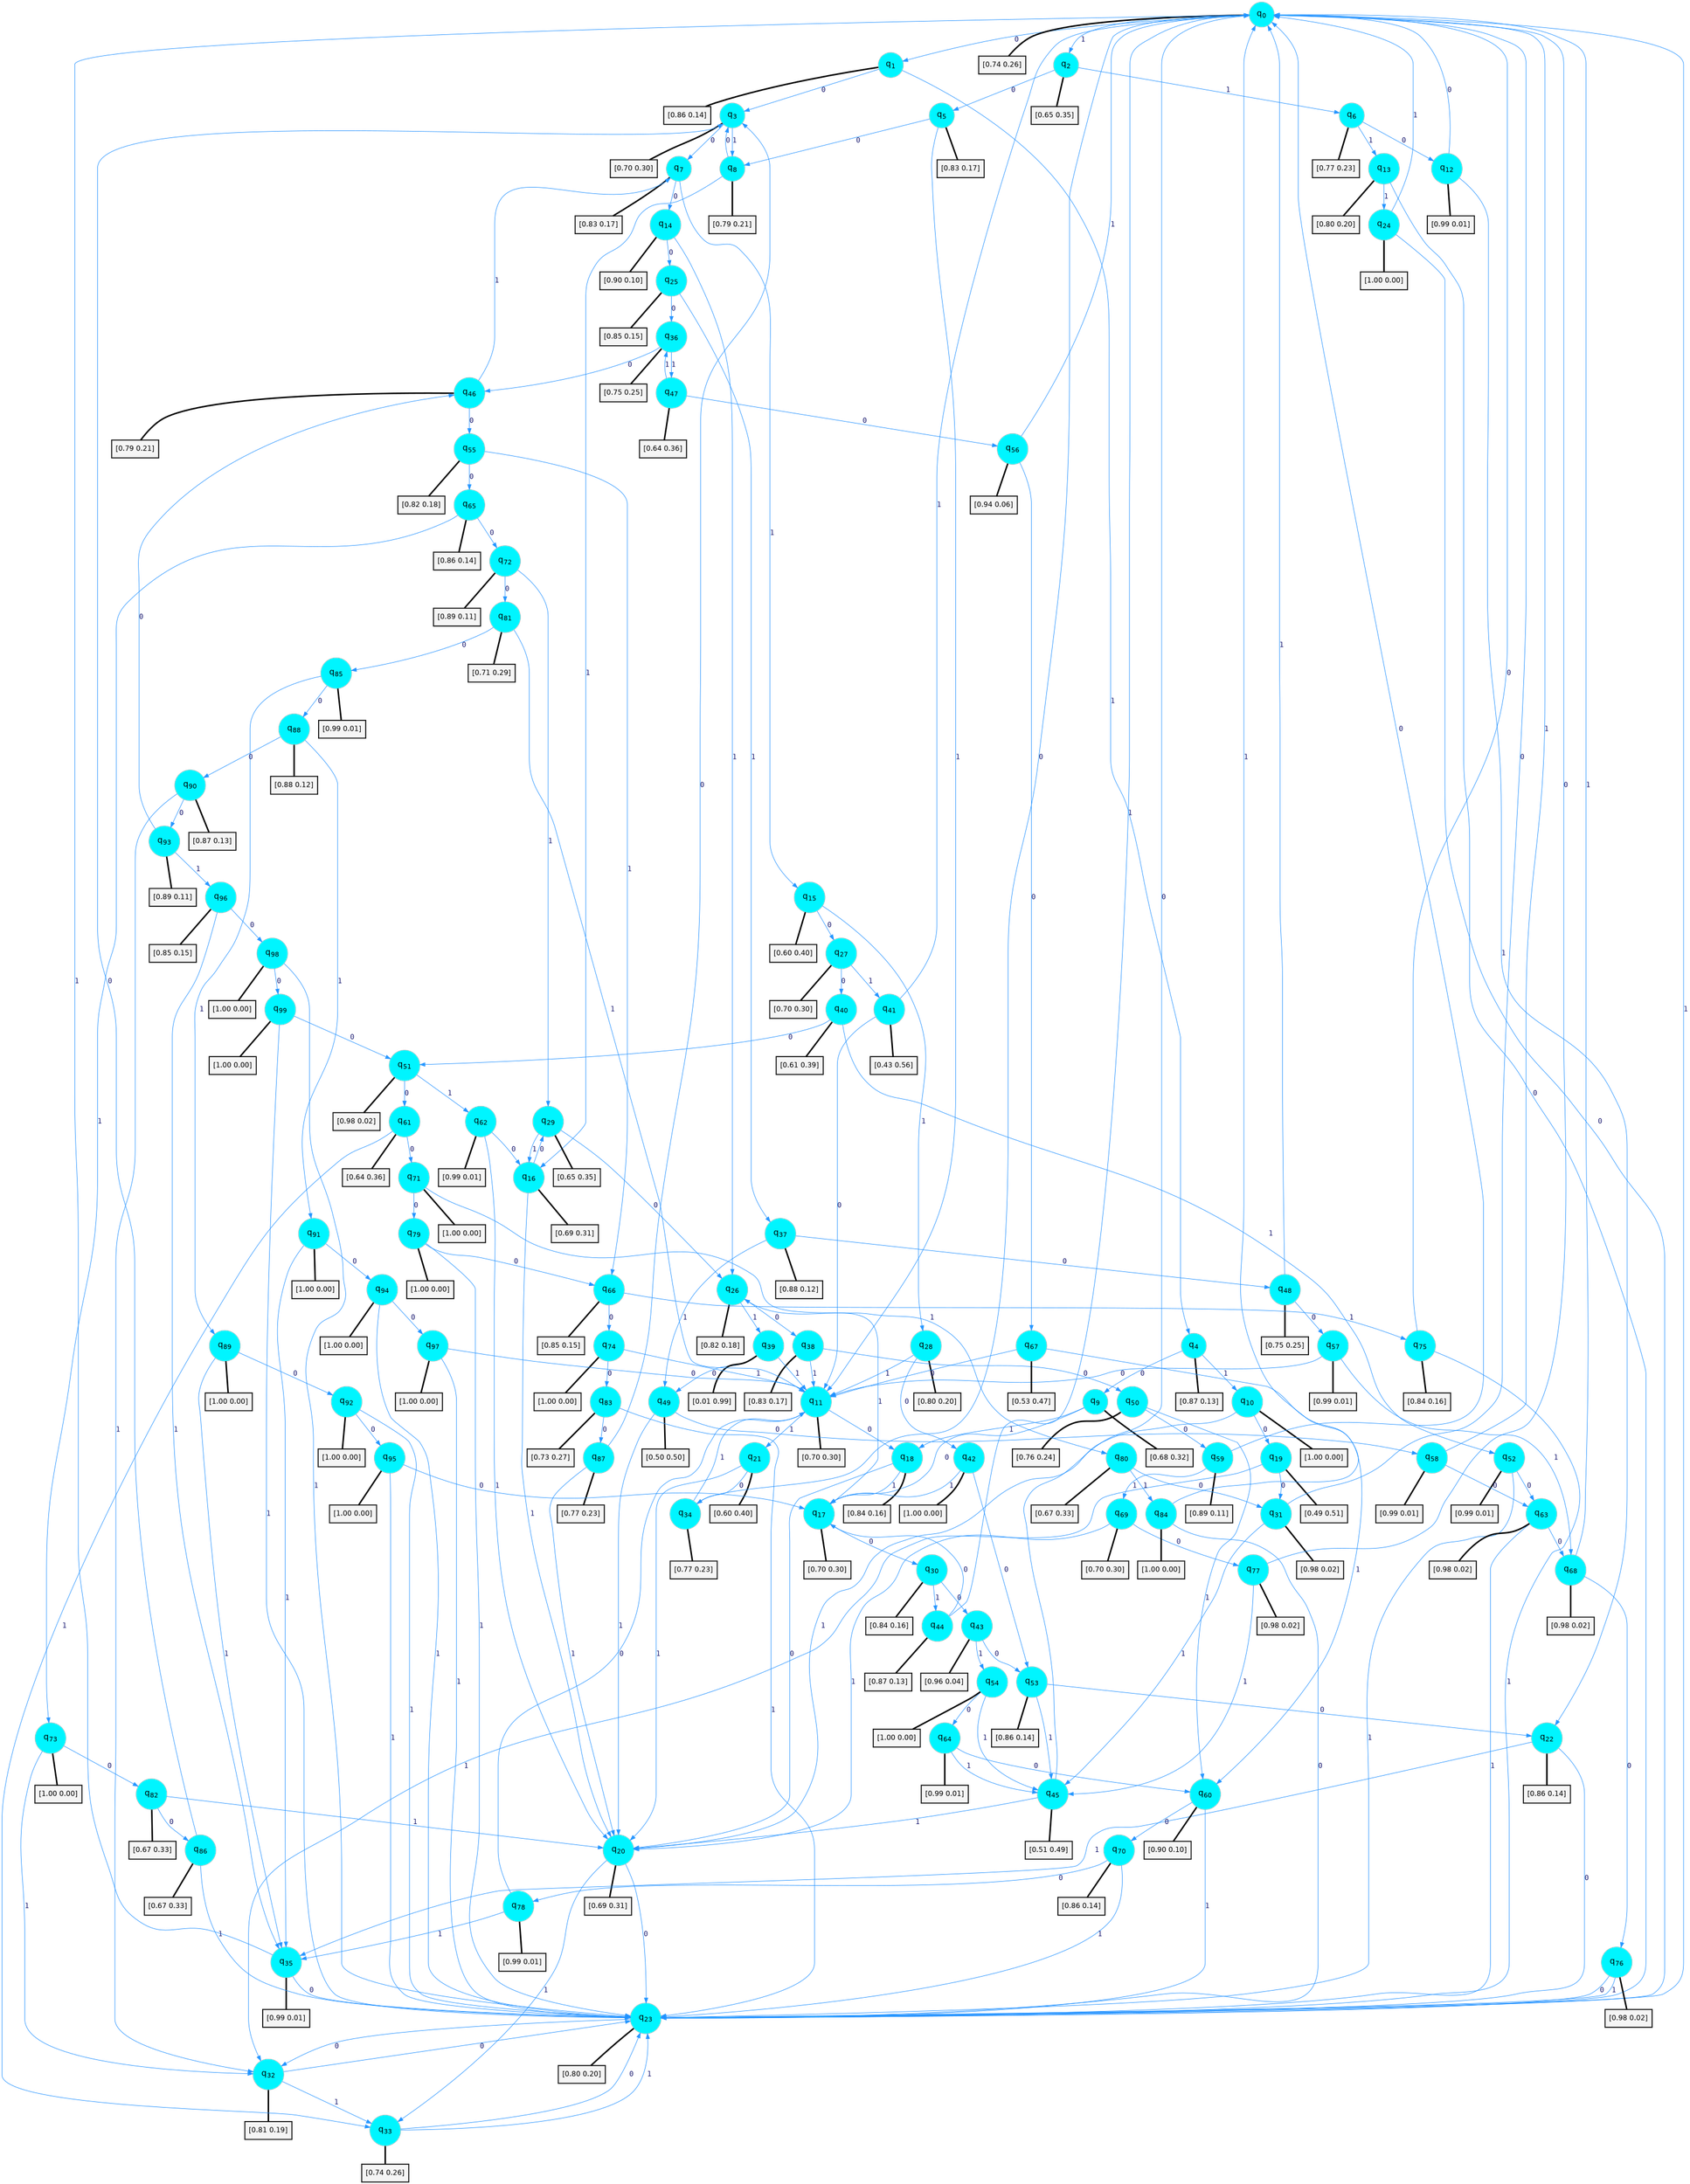 digraph G {
graph [
bgcolor=transparent, dpi=300, rankdir=TD, size="40,25"];
node [
color=gray, fillcolor=turquoise1, fontcolor=black, fontname=Helvetica, fontsize=16, fontweight=bold, shape=circle, style=filled];
edge [
arrowsize=1, color=dodgerblue1, fontcolor=midnightblue, fontname=courier, fontweight=bold, penwidth=1, style=solid, weight=20];
0[label=<q<SUB>0</SUB>>];
1[label=<q<SUB>1</SUB>>];
2[label=<q<SUB>2</SUB>>];
3[label=<q<SUB>3</SUB>>];
4[label=<q<SUB>4</SUB>>];
5[label=<q<SUB>5</SUB>>];
6[label=<q<SUB>6</SUB>>];
7[label=<q<SUB>7</SUB>>];
8[label=<q<SUB>8</SUB>>];
9[label=<q<SUB>9</SUB>>];
10[label=<q<SUB>10</SUB>>];
11[label=<q<SUB>11</SUB>>];
12[label=<q<SUB>12</SUB>>];
13[label=<q<SUB>13</SUB>>];
14[label=<q<SUB>14</SUB>>];
15[label=<q<SUB>15</SUB>>];
16[label=<q<SUB>16</SUB>>];
17[label=<q<SUB>17</SUB>>];
18[label=<q<SUB>18</SUB>>];
19[label=<q<SUB>19</SUB>>];
20[label=<q<SUB>20</SUB>>];
21[label=<q<SUB>21</SUB>>];
22[label=<q<SUB>22</SUB>>];
23[label=<q<SUB>23</SUB>>];
24[label=<q<SUB>24</SUB>>];
25[label=<q<SUB>25</SUB>>];
26[label=<q<SUB>26</SUB>>];
27[label=<q<SUB>27</SUB>>];
28[label=<q<SUB>28</SUB>>];
29[label=<q<SUB>29</SUB>>];
30[label=<q<SUB>30</SUB>>];
31[label=<q<SUB>31</SUB>>];
32[label=<q<SUB>32</SUB>>];
33[label=<q<SUB>33</SUB>>];
34[label=<q<SUB>34</SUB>>];
35[label=<q<SUB>35</SUB>>];
36[label=<q<SUB>36</SUB>>];
37[label=<q<SUB>37</SUB>>];
38[label=<q<SUB>38</SUB>>];
39[label=<q<SUB>39</SUB>>];
40[label=<q<SUB>40</SUB>>];
41[label=<q<SUB>41</SUB>>];
42[label=<q<SUB>42</SUB>>];
43[label=<q<SUB>43</SUB>>];
44[label=<q<SUB>44</SUB>>];
45[label=<q<SUB>45</SUB>>];
46[label=<q<SUB>46</SUB>>];
47[label=<q<SUB>47</SUB>>];
48[label=<q<SUB>48</SUB>>];
49[label=<q<SUB>49</SUB>>];
50[label=<q<SUB>50</SUB>>];
51[label=<q<SUB>51</SUB>>];
52[label=<q<SUB>52</SUB>>];
53[label=<q<SUB>53</SUB>>];
54[label=<q<SUB>54</SUB>>];
55[label=<q<SUB>55</SUB>>];
56[label=<q<SUB>56</SUB>>];
57[label=<q<SUB>57</SUB>>];
58[label=<q<SUB>58</SUB>>];
59[label=<q<SUB>59</SUB>>];
60[label=<q<SUB>60</SUB>>];
61[label=<q<SUB>61</SUB>>];
62[label=<q<SUB>62</SUB>>];
63[label=<q<SUB>63</SUB>>];
64[label=<q<SUB>64</SUB>>];
65[label=<q<SUB>65</SUB>>];
66[label=<q<SUB>66</SUB>>];
67[label=<q<SUB>67</SUB>>];
68[label=<q<SUB>68</SUB>>];
69[label=<q<SUB>69</SUB>>];
70[label=<q<SUB>70</SUB>>];
71[label=<q<SUB>71</SUB>>];
72[label=<q<SUB>72</SUB>>];
73[label=<q<SUB>73</SUB>>];
74[label=<q<SUB>74</SUB>>];
75[label=<q<SUB>75</SUB>>];
76[label=<q<SUB>76</SUB>>];
77[label=<q<SUB>77</SUB>>];
78[label=<q<SUB>78</SUB>>];
79[label=<q<SUB>79</SUB>>];
80[label=<q<SUB>80</SUB>>];
81[label=<q<SUB>81</SUB>>];
82[label=<q<SUB>82</SUB>>];
83[label=<q<SUB>83</SUB>>];
84[label=<q<SUB>84</SUB>>];
85[label=<q<SUB>85</SUB>>];
86[label=<q<SUB>86</SUB>>];
87[label=<q<SUB>87</SUB>>];
88[label=<q<SUB>88</SUB>>];
89[label=<q<SUB>89</SUB>>];
90[label=<q<SUB>90</SUB>>];
91[label=<q<SUB>91</SUB>>];
92[label=<q<SUB>92</SUB>>];
93[label=<q<SUB>93</SUB>>];
94[label=<q<SUB>94</SUB>>];
95[label=<q<SUB>95</SUB>>];
96[label=<q<SUB>96</SUB>>];
97[label=<q<SUB>97</SUB>>];
98[label=<q<SUB>98</SUB>>];
99[label=<q<SUB>99</SUB>>];
100[label="[0.74 0.26]", shape=box,fontcolor=black, fontname=Helvetica, fontsize=14, penwidth=2, fillcolor=whitesmoke,color=black];
101[label="[0.86 0.14]", shape=box,fontcolor=black, fontname=Helvetica, fontsize=14, penwidth=2, fillcolor=whitesmoke,color=black];
102[label="[0.65 0.35]", shape=box,fontcolor=black, fontname=Helvetica, fontsize=14, penwidth=2, fillcolor=whitesmoke,color=black];
103[label="[0.70 0.30]", shape=box,fontcolor=black, fontname=Helvetica, fontsize=14, penwidth=2, fillcolor=whitesmoke,color=black];
104[label="[0.87 0.13]", shape=box,fontcolor=black, fontname=Helvetica, fontsize=14, penwidth=2, fillcolor=whitesmoke,color=black];
105[label="[0.83 0.17]", shape=box,fontcolor=black, fontname=Helvetica, fontsize=14, penwidth=2, fillcolor=whitesmoke,color=black];
106[label="[0.77 0.23]", shape=box,fontcolor=black, fontname=Helvetica, fontsize=14, penwidth=2, fillcolor=whitesmoke,color=black];
107[label="[0.83 0.17]", shape=box,fontcolor=black, fontname=Helvetica, fontsize=14, penwidth=2, fillcolor=whitesmoke,color=black];
108[label="[0.79 0.21]", shape=box,fontcolor=black, fontname=Helvetica, fontsize=14, penwidth=2, fillcolor=whitesmoke,color=black];
109[label="[0.68 0.32]", shape=box,fontcolor=black, fontname=Helvetica, fontsize=14, penwidth=2, fillcolor=whitesmoke,color=black];
110[label="[1.00 0.00]", shape=box,fontcolor=black, fontname=Helvetica, fontsize=14, penwidth=2, fillcolor=whitesmoke,color=black];
111[label="[0.70 0.30]", shape=box,fontcolor=black, fontname=Helvetica, fontsize=14, penwidth=2, fillcolor=whitesmoke,color=black];
112[label="[0.99 0.01]", shape=box,fontcolor=black, fontname=Helvetica, fontsize=14, penwidth=2, fillcolor=whitesmoke,color=black];
113[label="[0.80 0.20]", shape=box,fontcolor=black, fontname=Helvetica, fontsize=14, penwidth=2, fillcolor=whitesmoke,color=black];
114[label="[0.90 0.10]", shape=box,fontcolor=black, fontname=Helvetica, fontsize=14, penwidth=2, fillcolor=whitesmoke,color=black];
115[label="[0.60 0.40]", shape=box,fontcolor=black, fontname=Helvetica, fontsize=14, penwidth=2, fillcolor=whitesmoke,color=black];
116[label="[0.69 0.31]", shape=box,fontcolor=black, fontname=Helvetica, fontsize=14, penwidth=2, fillcolor=whitesmoke,color=black];
117[label="[0.70 0.30]", shape=box,fontcolor=black, fontname=Helvetica, fontsize=14, penwidth=2, fillcolor=whitesmoke,color=black];
118[label="[0.84 0.16]", shape=box,fontcolor=black, fontname=Helvetica, fontsize=14, penwidth=2, fillcolor=whitesmoke,color=black];
119[label="[0.49 0.51]", shape=box,fontcolor=black, fontname=Helvetica, fontsize=14, penwidth=2, fillcolor=whitesmoke,color=black];
120[label="[0.69 0.31]", shape=box,fontcolor=black, fontname=Helvetica, fontsize=14, penwidth=2, fillcolor=whitesmoke,color=black];
121[label="[0.60 0.40]", shape=box,fontcolor=black, fontname=Helvetica, fontsize=14, penwidth=2, fillcolor=whitesmoke,color=black];
122[label="[0.86 0.14]", shape=box,fontcolor=black, fontname=Helvetica, fontsize=14, penwidth=2, fillcolor=whitesmoke,color=black];
123[label="[0.80 0.20]", shape=box,fontcolor=black, fontname=Helvetica, fontsize=14, penwidth=2, fillcolor=whitesmoke,color=black];
124[label="[1.00 0.00]", shape=box,fontcolor=black, fontname=Helvetica, fontsize=14, penwidth=2, fillcolor=whitesmoke,color=black];
125[label="[0.85 0.15]", shape=box,fontcolor=black, fontname=Helvetica, fontsize=14, penwidth=2, fillcolor=whitesmoke,color=black];
126[label="[0.82 0.18]", shape=box,fontcolor=black, fontname=Helvetica, fontsize=14, penwidth=2, fillcolor=whitesmoke,color=black];
127[label="[0.70 0.30]", shape=box,fontcolor=black, fontname=Helvetica, fontsize=14, penwidth=2, fillcolor=whitesmoke,color=black];
128[label="[0.80 0.20]", shape=box,fontcolor=black, fontname=Helvetica, fontsize=14, penwidth=2, fillcolor=whitesmoke,color=black];
129[label="[0.65 0.35]", shape=box,fontcolor=black, fontname=Helvetica, fontsize=14, penwidth=2, fillcolor=whitesmoke,color=black];
130[label="[0.84 0.16]", shape=box,fontcolor=black, fontname=Helvetica, fontsize=14, penwidth=2, fillcolor=whitesmoke,color=black];
131[label="[0.98 0.02]", shape=box,fontcolor=black, fontname=Helvetica, fontsize=14, penwidth=2, fillcolor=whitesmoke,color=black];
132[label="[0.81 0.19]", shape=box,fontcolor=black, fontname=Helvetica, fontsize=14, penwidth=2, fillcolor=whitesmoke,color=black];
133[label="[0.74 0.26]", shape=box,fontcolor=black, fontname=Helvetica, fontsize=14, penwidth=2, fillcolor=whitesmoke,color=black];
134[label="[0.77 0.23]", shape=box,fontcolor=black, fontname=Helvetica, fontsize=14, penwidth=2, fillcolor=whitesmoke,color=black];
135[label="[0.99 0.01]", shape=box,fontcolor=black, fontname=Helvetica, fontsize=14, penwidth=2, fillcolor=whitesmoke,color=black];
136[label="[0.75 0.25]", shape=box,fontcolor=black, fontname=Helvetica, fontsize=14, penwidth=2, fillcolor=whitesmoke,color=black];
137[label="[0.88 0.12]", shape=box,fontcolor=black, fontname=Helvetica, fontsize=14, penwidth=2, fillcolor=whitesmoke,color=black];
138[label="[0.83 0.17]", shape=box,fontcolor=black, fontname=Helvetica, fontsize=14, penwidth=2, fillcolor=whitesmoke,color=black];
139[label="[0.01 0.99]", shape=box,fontcolor=black, fontname=Helvetica, fontsize=14, penwidth=2, fillcolor=whitesmoke,color=black];
140[label="[0.61 0.39]", shape=box,fontcolor=black, fontname=Helvetica, fontsize=14, penwidth=2, fillcolor=whitesmoke,color=black];
141[label="[0.43 0.56]", shape=box,fontcolor=black, fontname=Helvetica, fontsize=14, penwidth=2, fillcolor=whitesmoke,color=black];
142[label="[1.00 0.00]", shape=box,fontcolor=black, fontname=Helvetica, fontsize=14, penwidth=2, fillcolor=whitesmoke,color=black];
143[label="[0.96 0.04]", shape=box,fontcolor=black, fontname=Helvetica, fontsize=14, penwidth=2, fillcolor=whitesmoke,color=black];
144[label="[0.87 0.13]", shape=box,fontcolor=black, fontname=Helvetica, fontsize=14, penwidth=2, fillcolor=whitesmoke,color=black];
145[label="[0.51 0.49]", shape=box,fontcolor=black, fontname=Helvetica, fontsize=14, penwidth=2, fillcolor=whitesmoke,color=black];
146[label="[0.79 0.21]", shape=box,fontcolor=black, fontname=Helvetica, fontsize=14, penwidth=2, fillcolor=whitesmoke,color=black];
147[label="[0.64 0.36]", shape=box,fontcolor=black, fontname=Helvetica, fontsize=14, penwidth=2, fillcolor=whitesmoke,color=black];
148[label="[0.75 0.25]", shape=box,fontcolor=black, fontname=Helvetica, fontsize=14, penwidth=2, fillcolor=whitesmoke,color=black];
149[label="[0.50 0.50]", shape=box,fontcolor=black, fontname=Helvetica, fontsize=14, penwidth=2, fillcolor=whitesmoke,color=black];
150[label="[0.76 0.24]", shape=box,fontcolor=black, fontname=Helvetica, fontsize=14, penwidth=2, fillcolor=whitesmoke,color=black];
151[label="[0.98 0.02]", shape=box,fontcolor=black, fontname=Helvetica, fontsize=14, penwidth=2, fillcolor=whitesmoke,color=black];
152[label="[0.99 0.01]", shape=box,fontcolor=black, fontname=Helvetica, fontsize=14, penwidth=2, fillcolor=whitesmoke,color=black];
153[label="[0.86 0.14]", shape=box,fontcolor=black, fontname=Helvetica, fontsize=14, penwidth=2, fillcolor=whitesmoke,color=black];
154[label="[1.00 0.00]", shape=box,fontcolor=black, fontname=Helvetica, fontsize=14, penwidth=2, fillcolor=whitesmoke,color=black];
155[label="[0.82 0.18]", shape=box,fontcolor=black, fontname=Helvetica, fontsize=14, penwidth=2, fillcolor=whitesmoke,color=black];
156[label="[0.94 0.06]", shape=box,fontcolor=black, fontname=Helvetica, fontsize=14, penwidth=2, fillcolor=whitesmoke,color=black];
157[label="[0.99 0.01]", shape=box,fontcolor=black, fontname=Helvetica, fontsize=14, penwidth=2, fillcolor=whitesmoke,color=black];
158[label="[0.99 0.01]", shape=box,fontcolor=black, fontname=Helvetica, fontsize=14, penwidth=2, fillcolor=whitesmoke,color=black];
159[label="[0.89 0.11]", shape=box,fontcolor=black, fontname=Helvetica, fontsize=14, penwidth=2, fillcolor=whitesmoke,color=black];
160[label="[0.90 0.10]", shape=box,fontcolor=black, fontname=Helvetica, fontsize=14, penwidth=2, fillcolor=whitesmoke,color=black];
161[label="[0.64 0.36]", shape=box,fontcolor=black, fontname=Helvetica, fontsize=14, penwidth=2, fillcolor=whitesmoke,color=black];
162[label="[0.99 0.01]", shape=box,fontcolor=black, fontname=Helvetica, fontsize=14, penwidth=2, fillcolor=whitesmoke,color=black];
163[label="[0.98 0.02]", shape=box,fontcolor=black, fontname=Helvetica, fontsize=14, penwidth=2, fillcolor=whitesmoke,color=black];
164[label="[0.99 0.01]", shape=box,fontcolor=black, fontname=Helvetica, fontsize=14, penwidth=2, fillcolor=whitesmoke,color=black];
165[label="[0.86 0.14]", shape=box,fontcolor=black, fontname=Helvetica, fontsize=14, penwidth=2, fillcolor=whitesmoke,color=black];
166[label="[0.85 0.15]", shape=box,fontcolor=black, fontname=Helvetica, fontsize=14, penwidth=2, fillcolor=whitesmoke,color=black];
167[label="[0.53 0.47]", shape=box,fontcolor=black, fontname=Helvetica, fontsize=14, penwidth=2, fillcolor=whitesmoke,color=black];
168[label="[0.98 0.02]", shape=box,fontcolor=black, fontname=Helvetica, fontsize=14, penwidth=2, fillcolor=whitesmoke,color=black];
169[label="[0.70 0.30]", shape=box,fontcolor=black, fontname=Helvetica, fontsize=14, penwidth=2, fillcolor=whitesmoke,color=black];
170[label="[0.86 0.14]", shape=box,fontcolor=black, fontname=Helvetica, fontsize=14, penwidth=2, fillcolor=whitesmoke,color=black];
171[label="[1.00 0.00]", shape=box,fontcolor=black, fontname=Helvetica, fontsize=14, penwidth=2, fillcolor=whitesmoke,color=black];
172[label="[0.89 0.11]", shape=box,fontcolor=black, fontname=Helvetica, fontsize=14, penwidth=2, fillcolor=whitesmoke,color=black];
173[label="[1.00 0.00]", shape=box,fontcolor=black, fontname=Helvetica, fontsize=14, penwidth=2, fillcolor=whitesmoke,color=black];
174[label="[1.00 0.00]", shape=box,fontcolor=black, fontname=Helvetica, fontsize=14, penwidth=2, fillcolor=whitesmoke,color=black];
175[label="[0.84 0.16]", shape=box,fontcolor=black, fontname=Helvetica, fontsize=14, penwidth=2, fillcolor=whitesmoke,color=black];
176[label="[0.98 0.02]", shape=box,fontcolor=black, fontname=Helvetica, fontsize=14, penwidth=2, fillcolor=whitesmoke,color=black];
177[label="[0.98 0.02]", shape=box,fontcolor=black, fontname=Helvetica, fontsize=14, penwidth=2, fillcolor=whitesmoke,color=black];
178[label="[0.99 0.01]", shape=box,fontcolor=black, fontname=Helvetica, fontsize=14, penwidth=2, fillcolor=whitesmoke,color=black];
179[label="[1.00 0.00]", shape=box,fontcolor=black, fontname=Helvetica, fontsize=14, penwidth=2, fillcolor=whitesmoke,color=black];
180[label="[0.67 0.33]", shape=box,fontcolor=black, fontname=Helvetica, fontsize=14, penwidth=2, fillcolor=whitesmoke,color=black];
181[label="[0.71 0.29]", shape=box,fontcolor=black, fontname=Helvetica, fontsize=14, penwidth=2, fillcolor=whitesmoke,color=black];
182[label="[0.67 0.33]", shape=box,fontcolor=black, fontname=Helvetica, fontsize=14, penwidth=2, fillcolor=whitesmoke,color=black];
183[label="[0.73 0.27]", shape=box,fontcolor=black, fontname=Helvetica, fontsize=14, penwidth=2, fillcolor=whitesmoke,color=black];
184[label="[1.00 0.00]", shape=box,fontcolor=black, fontname=Helvetica, fontsize=14, penwidth=2, fillcolor=whitesmoke,color=black];
185[label="[0.99 0.01]", shape=box,fontcolor=black, fontname=Helvetica, fontsize=14, penwidth=2, fillcolor=whitesmoke,color=black];
186[label="[0.67 0.33]", shape=box,fontcolor=black, fontname=Helvetica, fontsize=14, penwidth=2, fillcolor=whitesmoke,color=black];
187[label="[0.77 0.23]", shape=box,fontcolor=black, fontname=Helvetica, fontsize=14, penwidth=2, fillcolor=whitesmoke,color=black];
188[label="[0.88 0.12]", shape=box,fontcolor=black, fontname=Helvetica, fontsize=14, penwidth=2, fillcolor=whitesmoke,color=black];
189[label="[1.00 0.00]", shape=box,fontcolor=black, fontname=Helvetica, fontsize=14, penwidth=2, fillcolor=whitesmoke,color=black];
190[label="[0.87 0.13]", shape=box,fontcolor=black, fontname=Helvetica, fontsize=14, penwidth=2, fillcolor=whitesmoke,color=black];
191[label="[1.00 0.00]", shape=box,fontcolor=black, fontname=Helvetica, fontsize=14, penwidth=2, fillcolor=whitesmoke,color=black];
192[label="[1.00 0.00]", shape=box,fontcolor=black, fontname=Helvetica, fontsize=14, penwidth=2, fillcolor=whitesmoke,color=black];
193[label="[0.89 0.11]", shape=box,fontcolor=black, fontname=Helvetica, fontsize=14, penwidth=2, fillcolor=whitesmoke,color=black];
194[label="[1.00 0.00]", shape=box,fontcolor=black, fontname=Helvetica, fontsize=14, penwidth=2, fillcolor=whitesmoke,color=black];
195[label="[1.00 0.00]", shape=box,fontcolor=black, fontname=Helvetica, fontsize=14, penwidth=2, fillcolor=whitesmoke,color=black];
196[label="[0.85 0.15]", shape=box,fontcolor=black, fontname=Helvetica, fontsize=14, penwidth=2, fillcolor=whitesmoke,color=black];
197[label="[1.00 0.00]", shape=box,fontcolor=black, fontname=Helvetica, fontsize=14, penwidth=2, fillcolor=whitesmoke,color=black];
198[label="[1.00 0.00]", shape=box,fontcolor=black, fontname=Helvetica, fontsize=14, penwidth=2, fillcolor=whitesmoke,color=black];
199[label="[1.00 0.00]", shape=box,fontcolor=black, fontname=Helvetica, fontsize=14, penwidth=2, fillcolor=whitesmoke,color=black];
0->1 [label=0];
0->2 [label=1];
0->100 [arrowhead=none, penwidth=3,color=black];
1->3 [label=0];
1->4 [label=1];
1->101 [arrowhead=none, penwidth=3,color=black];
2->5 [label=0];
2->6 [label=1];
2->102 [arrowhead=none, penwidth=3,color=black];
3->7 [label=0];
3->8 [label=1];
3->103 [arrowhead=none, penwidth=3,color=black];
4->9 [label=0];
4->10 [label=1];
4->104 [arrowhead=none, penwidth=3,color=black];
5->8 [label=0];
5->11 [label=1];
5->105 [arrowhead=none, penwidth=3,color=black];
6->12 [label=0];
6->13 [label=1];
6->106 [arrowhead=none, penwidth=3,color=black];
7->14 [label=0];
7->15 [label=1];
7->107 [arrowhead=none, penwidth=3,color=black];
8->3 [label=0];
8->16 [label=1];
8->108 [arrowhead=none, penwidth=3,color=black];
9->17 [label=0];
9->18 [label=1];
9->109 [arrowhead=none, penwidth=3,color=black];
10->19 [label=0];
10->20 [label=1];
10->110 [arrowhead=none, penwidth=3,color=black];
11->18 [label=0];
11->21 [label=1];
11->111 [arrowhead=none, penwidth=3,color=black];
12->0 [label=0];
12->22 [label=1];
12->112 [arrowhead=none, penwidth=3,color=black];
13->23 [label=0];
13->24 [label=1];
13->113 [arrowhead=none, penwidth=3,color=black];
14->25 [label=0];
14->26 [label=1];
14->114 [arrowhead=none, penwidth=3,color=black];
15->27 [label=0];
15->28 [label=1];
15->115 [arrowhead=none, penwidth=3,color=black];
16->29 [label=0];
16->20 [label=1];
16->116 [arrowhead=none, penwidth=3,color=black];
17->30 [label=0];
17->26 [label=1];
17->117 [arrowhead=none, penwidth=3,color=black];
18->20 [label=0];
18->17 [label=1];
18->118 [arrowhead=none, penwidth=3,color=black];
19->31 [label=0];
19->32 [label=1];
19->119 [arrowhead=none, penwidth=3,color=black];
20->23 [label=0];
20->33 [label=1];
20->120 [arrowhead=none, penwidth=3,color=black];
21->34 [label=0];
21->20 [label=1];
21->121 [arrowhead=none, penwidth=3,color=black];
22->23 [label=0];
22->35 [label=1];
22->122 [arrowhead=none, penwidth=3,color=black];
23->32 [label=0];
23->0 [label=1];
23->123 [arrowhead=none, penwidth=3,color=black];
24->23 [label=0];
24->0 [label=1];
24->124 [arrowhead=none, penwidth=3,color=black];
25->36 [label=0];
25->37 [label=1];
25->125 [arrowhead=none, penwidth=3,color=black];
26->38 [label=0];
26->39 [label=1];
26->126 [arrowhead=none, penwidth=3,color=black];
27->40 [label=0];
27->41 [label=1];
27->127 [arrowhead=none, penwidth=3,color=black];
28->42 [label=0];
28->11 [label=1];
28->128 [arrowhead=none, penwidth=3,color=black];
29->26 [label=0];
29->16 [label=1];
29->129 [arrowhead=none, penwidth=3,color=black];
30->43 [label=0];
30->44 [label=1];
30->130 [arrowhead=none, penwidth=3,color=black];
31->0 [label=0];
31->45 [label=1];
31->131 [arrowhead=none, penwidth=3,color=black];
32->23 [label=0];
32->33 [label=1];
32->132 [arrowhead=none, penwidth=3,color=black];
33->23 [label=0];
33->23 [label=1];
33->133 [arrowhead=none, penwidth=3,color=black];
34->0 [label=0];
34->11 [label=1];
34->134 [arrowhead=none, penwidth=3,color=black];
35->23 [label=0];
35->0 [label=1];
35->135 [arrowhead=none, penwidth=3,color=black];
36->46 [label=0];
36->47 [label=1];
36->136 [arrowhead=none, penwidth=3,color=black];
37->48 [label=0];
37->49 [label=1];
37->137 [arrowhead=none, penwidth=3,color=black];
38->50 [label=0];
38->11 [label=1];
38->138 [arrowhead=none, penwidth=3,color=black];
39->49 [label=0];
39->11 [label=1];
39->139 [arrowhead=none, penwidth=3,color=black];
40->51 [label=0];
40->52 [label=1];
40->140 [arrowhead=none, penwidth=3,color=black];
41->11 [label=0];
41->0 [label=1];
41->141 [arrowhead=none, penwidth=3,color=black];
42->53 [label=0];
42->17 [label=1];
42->142 [arrowhead=none, penwidth=3,color=black];
43->53 [label=0];
43->54 [label=1];
43->143 [arrowhead=none, penwidth=3,color=black];
44->17 [label=0];
44->0 [label=1];
44->144 [arrowhead=none, penwidth=3,color=black];
45->0 [label=0];
45->20 [label=1];
45->145 [arrowhead=none, penwidth=3,color=black];
46->55 [label=0];
46->7 [label=1];
46->146 [arrowhead=none, penwidth=3,color=black];
47->56 [label=0];
47->36 [label=1];
47->147 [arrowhead=none, penwidth=3,color=black];
48->57 [label=0];
48->0 [label=1];
48->148 [arrowhead=none, penwidth=3,color=black];
49->58 [label=0];
49->20 [label=1];
49->149 [arrowhead=none, penwidth=3,color=black];
50->59 [label=0];
50->60 [label=1];
50->150 [arrowhead=none, penwidth=3,color=black];
51->61 [label=0];
51->62 [label=1];
51->151 [arrowhead=none, penwidth=3,color=black];
52->63 [label=0];
52->23 [label=1];
52->152 [arrowhead=none, penwidth=3,color=black];
53->22 [label=0];
53->45 [label=1];
53->153 [arrowhead=none, penwidth=3,color=black];
54->64 [label=0];
54->45 [label=1];
54->154 [arrowhead=none, penwidth=3,color=black];
55->65 [label=0];
55->66 [label=1];
55->155 [arrowhead=none, penwidth=3,color=black];
56->67 [label=0];
56->0 [label=1];
56->156 [arrowhead=none, penwidth=3,color=black];
57->11 [label=0];
57->68 [label=1];
57->157 [arrowhead=none, penwidth=3,color=black];
58->63 [label=0];
58->0 [label=1];
58->158 [arrowhead=none, penwidth=3,color=black];
59->0 [label=0];
59->69 [label=1];
59->159 [arrowhead=none, penwidth=3,color=black];
60->70 [label=0];
60->23 [label=1];
60->160 [arrowhead=none, penwidth=3,color=black];
61->71 [label=0];
61->33 [label=1];
61->161 [arrowhead=none, penwidth=3,color=black];
62->16 [label=0];
62->20 [label=1];
62->162 [arrowhead=none, penwidth=3,color=black];
63->68 [label=0];
63->23 [label=1];
63->163 [arrowhead=none, penwidth=3,color=black];
64->60 [label=0];
64->45 [label=1];
64->164 [arrowhead=none, penwidth=3,color=black];
65->72 [label=0];
65->73 [label=1];
65->165 [arrowhead=none, penwidth=3,color=black];
66->74 [label=0];
66->75 [label=1];
66->166 [arrowhead=none, penwidth=3,color=black];
67->11 [label=0];
67->60 [label=1];
67->167 [arrowhead=none, penwidth=3,color=black];
68->76 [label=0];
68->0 [label=1];
68->168 [arrowhead=none, penwidth=3,color=black];
69->77 [label=0];
69->20 [label=1];
69->169 [arrowhead=none, penwidth=3,color=black];
70->78 [label=0];
70->23 [label=1];
70->170 [arrowhead=none, penwidth=3,color=black];
71->79 [label=0];
71->80 [label=1];
71->171 [arrowhead=none, penwidth=3,color=black];
72->81 [label=0];
72->29 [label=1];
72->172 [arrowhead=none, penwidth=3,color=black];
73->82 [label=0];
73->32 [label=1];
73->173 [arrowhead=none, penwidth=3,color=black];
74->83 [label=0];
74->11 [label=1];
74->174 [arrowhead=none, penwidth=3,color=black];
75->0 [label=0];
75->23 [label=1];
75->175 [arrowhead=none, penwidth=3,color=black];
76->23 [label=0];
76->23 [label=1];
76->176 [arrowhead=none, penwidth=3,color=black];
77->0 [label=0];
77->45 [label=1];
77->177 [arrowhead=none, penwidth=3,color=black];
78->11 [label=0];
78->35 [label=1];
78->178 [arrowhead=none, penwidth=3,color=black];
79->66 [label=0];
79->23 [label=1];
79->179 [arrowhead=none, penwidth=3,color=black];
80->31 [label=0];
80->84 [label=1];
80->180 [arrowhead=none, penwidth=3,color=black];
81->85 [label=0];
81->11 [label=1];
81->181 [arrowhead=none, penwidth=3,color=black];
82->86 [label=0];
82->20 [label=1];
82->182 [arrowhead=none, penwidth=3,color=black];
83->87 [label=0];
83->23 [label=1];
83->183 [arrowhead=none, penwidth=3,color=black];
84->23 [label=0];
84->0 [label=1];
84->184 [arrowhead=none, penwidth=3,color=black];
85->88 [label=0];
85->89 [label=1];
85->185 [arrowhead=none, penwidth=3,color=black];
86->3 [label=0];
86->23 [label=1];
86->186 [arrowhead=none, penwidth=3,color=black];
87->3 [label=0];
87->20 [label=1];
87->187 [arrowhead=none, penwidth=3,color=black];
88->90 [label=0];
88->91 [label=1];
88->188 [arrowhead=none, penwidth=3,color=black];
89->92 [label=0];
89->35 [label=1];
89->189 [arrowhead=none, penwidth=3,color=black];
90->93 [label=0];
90->32 [label=1];
90->190 [arrowhead=none, penwidth=3,color=black];
91->94 [label=0];
91->35 [label=1];
91->191 [arrowhead=none, penwidth=3,color=black];
92->95 [label=0];
92->23 [label=1];
92->192 [arrowhead=none, penwidth=3,color=black];
93->46 [label=0];
93->96 [label=1];
93->193 [arrowhead=none, penwidth=3,color=black];
94->97 [label=0];
94->23 [label=1];
94->194 [arrowhead=none, penwidth=3,color=black];
95->17 [label=0];
95->23 [label=1];
95->195 [arrowhead=none, penwidth=3,color=black];
96->98 [label=0];
96->35 [label=1];
96->196 [arrowhead=none, penwidth=3,color=black];
97->11 [label=0];
97->23 [label=1];
97->197 [arrowhead=none, penwidth=3,color=black];
98->99 [label=0];
98->23 [label=1];
98->198 [arrowhead=none, penwidth=3,color=black];
99->51 [label=0];
99->23 [label=1];
99->199 [arrowhead=none, penwidth=3,color=black];
}
